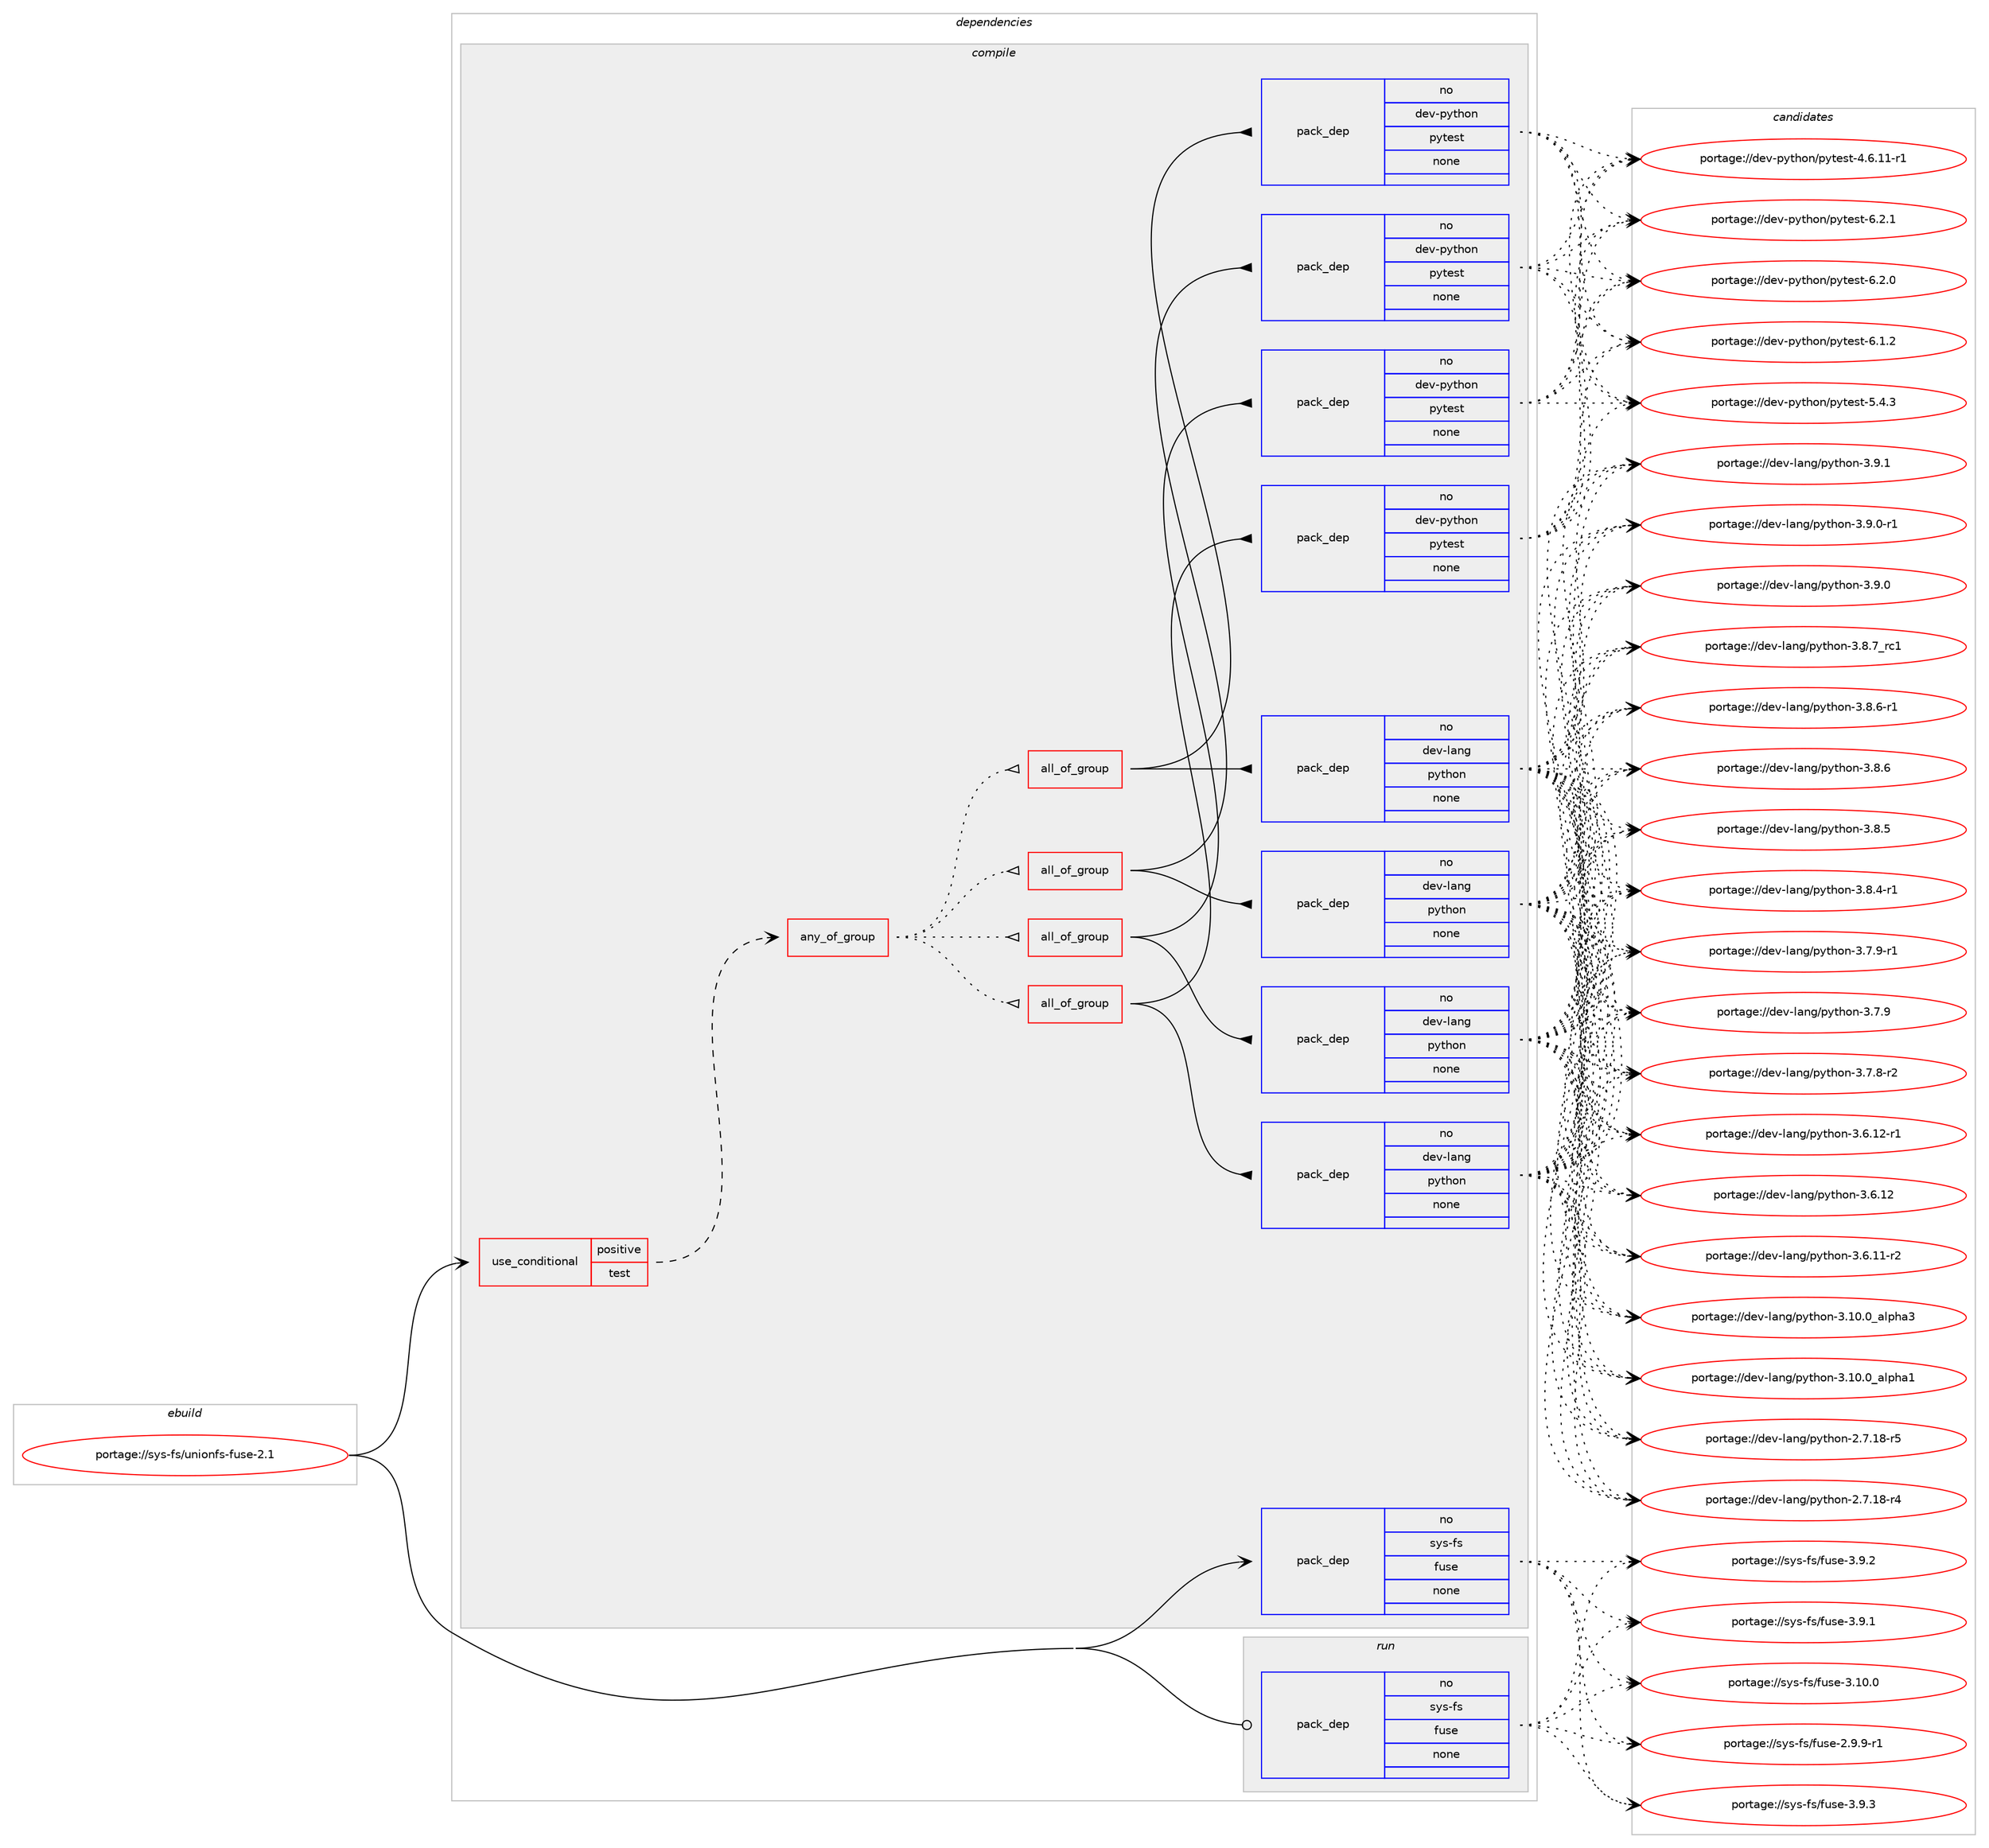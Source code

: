 digraph prolog {

# *************
# Graph options
# *************

newrank=true;
concentrate=true;
compound=true;
graph [rankdir=LR,fontname=Helvetica,fontsize=10,ranksep=1.5];#, ranksep=2.5, nodesep=0.2];
edge  [arrowhead=vee];
node  [fontname=Helvetica,fontsize=10];

# **********
# The ebuild
# **********

subgraph cluster_leftcol {
color=gray;
rank=same;
label=<<i>ebuild</i>>;
id [label="portage://sys-fs/unionfs-fuse-2.1", color=red, width=4, href="../sys-fs/unionfs-fuse-2.1.svg"];
}

# ****************
# The dependencies
# ****************

subgraph cluster_midcol {
color=gray;
label=<<i>dependencies</i>>;
subgraph cluster_compile {
fillcolor="#eeeeee";
style=filled;
label=<<i>compile</i>>;
subgraph cond1053 {
dependency4877 [label=<<TABLE BORDER="0" CELLBORDER="1" CELLSPACING="0" CELLPADDING="4"><TR><TD ROWSPAN="3" CELLPADDING="10">use_conditional</TD></TR><TR><TD>positive</TD></TR><TR><TD>test</TD></TR></TABLE>>, shape=none, color=red];
subgraph any72 {
dependency4878 [label=<<TABLE BORDER="0" CELLBORDER="1" CELLSPACING="0" CELLPADDING="4"><TR><TD CELLPADDING="10">any_of_group</TD></TR></TABLE>>, shape=none, color=red];subgraph all7 {
dependency4879 [label=<<TABLE BORDER="0" CELLBORDER="1" CELLSPACING="0" CELLPADDING="4"><TR><TD CELLPADDING="10">all_of_group</TD></TR></TABLE>>, shape=none, color=red];subgraph pack3748 {
dependency4880 [label=<<TABLE BORDER="0" CELLBORDER="1" CELLSPACING="0" CELLPADDING="4" WIDTH="220"><TR><TD ROWSPAN="6" CELLPADDING="30">pack_dep</TD></TR><TR><TD WIDTH="110">no</TD></TR><TR><TD>dev-lang</TD></TR><TR><TD>python</TD></TR><TR><TD>none</TD></TR><TR><TD></TD></TR></TABLE>>, shape=none, color=blue];
}
dependency4879:e -> dependency4880:w [weight=20,style="solid",arrowhead="inv"];
subgraph pack3749 {
dependency4881 [label=<<TABLE BORDER="0" CELLBORDER="1" CELLSPACING="0" CELLPADDING="4" WIDTH="220"><TR><TD ROWSPAN="6" CELLPADDING="30">pack_dep</TD></TR><TR><TD WIDTH="110">no</TD></TR><TR><TD>dev-python</TD></TR><TR><TD>pytest</TD></TR><TR><TD>none</TD></TR><TR><TD></TD></TR></TABLE>>, shape=none, color=blue];
}
dependency4879:e -> dependency4881:w [weight=20,style="solid",arrowhead="inv"];
}
dependency4878:e -> dependency4879:w [weight=20,style="dotted",arrowhead="oinv"];
subgraph all8 {
dependency4882 [label=<<TABLE BORDER="0" CELLBORDER="1" CELLSPACING="0" CELLPADDING="4"><TR><TD CELLPADDING="10">all_of_group</TD></TR></TABLE>>, shape=none, color=red];subgraph pack3750 {
dependency4883 [label=<<TABLE BORDER="0" CELLBORDER="1" CELLSPACING="0" CELLPADDING="4" WIDTH="220"><TR><TD ROWSPAN="6" CELLPADDING="30">pack_dep</TD></TR><TR><TD WIDTH="110">no</TD></TR><TR><TD>dev-lang</TD></TR><TR><TD>python</TD></TR><TR><TD>none</TD></TR><TR><TD></TD></TR></TABLE>>, shape=none, color=blue];
}
dependency4882:e -> dependency4883:w [weight=20,style="solid",arrowhead="inv"];
subgraph pack3751 {
dependency4884 [label=<<TABLE BORDER="0" CELLBORDER="1" CELLSPACING="0" CELLPADDING="4" WIDTH="220"><TR><TD ROWSPAN="6" CELLPADDING="30">pack_dep</TD></TR><TR><TD WIDTH="110">no</TD></TR><TR><TD>dev-python</TD></TR><TR><TD>pytest</TD></TR><TR><TD>none</TD></TR><TR><TD></TD></TR></TABLE>>, shape=none, color=blue];
}
dependency4882:e -> dependency4884:w [weight=20,style="solid",arrowhead="inv"];
}
dependency4878:e -> dependency4882:w [weight=20,style="dotted",arrowhead="oinv"];
subgraph all9 {
dependency4885 [label=<<TABLE BORDER="0" CELLBORDER="1" CELLSPACING="0" CELLPADDING="4"><TR><TD CELLPADDING="10">all_of_group</TD></TR></TABLE>>, shape=none, color=red];subgraph pack3752 {
dependency4886 [label=<<TABLE BORDER="0" CELLBORDER="1" CELLSPACING="0" CELLPADDING="4" WIDTH="220"><TR><TD ROWSPAN="6" CELLPADDING="30">pack_dep</TD></TR><TR><TD WIDTH="110">no</TD></TR><TR><TD>dev-lang</TD></TR><TR><TD>python</TD></TR><TR><TD>none</TD></TR><TR><TD></TD></TR></TABLE>>, shape=none, color=blue];
}
dependency4885:e -> dependency4886:w [weight=20,style="solid",arrowhead="inv"];
subgraph pack3753 {
dependency4887 [label=<<TABLE BORDER="0" CELLBORDER="1" CELLSPACING="0" CELLPADDING="4" WIDTH="220"><TR><TD ROWSPAN="6" CELLPADDING="30">pack_dep</TD></TR><TR><TD WIDTH="110">no</TD></TR><TR><TD>dev-python</TD></TR><TR><TD>pytest</TD></TR><TR><TD>none</TD></TR><TR><TD></TD></TR></TABLE>>, shape=none, color=blue];
}
dependency4885:e -> dependency4887:w [weight=20,style="solid",arrowhead="inv"];
}
dependency4878:e -> dependency4885:w [weight=20,style="dotted",arrowhead="oinv"];
subgraph all10 {
dependency4888 [label=<<TABLE BORDER="0" CELLBORDER="1" CELLSPACING="0" CELLPADDING="4"><TR><TD CELLPADDING="10">all_of_group</TD></TR></TABLE>>, shape=none, color=red];subgraph pack3754 {
dependency4889 [label=<<TABLE BORDER="0" CELLBORDER="1" CELLSPACING="0" CELLPADDING="4" WIDTH="220"><TR><TD ROWSPAN="6" CELLPADDING="30">pack_dep</TD></TR><TR><TD WIDTH="110">no</TD></TR><TR><TD>dev-lang</TD></TR><TR><TD>python</TD></TR><TR><TD>none</TD></TR><TR><TD></TD></TR></TABLE>>, shape=none, color=blue];
}
dependency4888:e -> dependency4889:w [weight=20,style="solid",arrowhead="inv"];
subgraph pack3755 {
dependency4890 [label=<<TABLE BORDER="0" CELLBORDER="1" CELLSPACING="0" CELLPADDING="4" WIDTH="220"><TR><TD ROWSPAN="6" CELLPADDING="30">pack_dep</TD></TR><TR><TD WIDTH="110">no</TD></TR><TR><TD>dev-python</TD></TR><TR><TD>pytest</TD></TR><TR><TD>none</TD></TR><TR><TD></TD></TR></TABLE>>, shape=none, color=blue];
}
dependency4888:e -> dependency4890:w [weight=20,style="solid",arrowhead="inv"];
}
dependency4878:e -> dependency4888:w [weight=20,style="dotted",arrowhead="oinv"];
}
dependency4877:e -> dependency4878:w [weight=20,style="dashed",arrowhead="vee"];
}
id:e -> dependency4877:w [weight=20,style="solid",arrowhead="vee"];
subgraph pack3756 {
dependency4891 [label=<<TABLE BORDER="0" CELLBORDER="1" CELLSPACING="0" CELLPADDING="4" WIDTH="220"><TR><TD ROWSPAN="6" CELLPADDING="30">pack_dep</TD></TR><TR><TD WIDTH="110">no</TD></TR><TR><TD>sys-fs</TD></TR><TR><TD>fuse</TD></TR><TR><TD>none</TD></TR><TR><TD></TD></TR></TABLE>>, shape=none, color=blue];
}
id:e -> dependency4891:w [weight=20,style="solid",arrowhead="vee"];
}
subgraph cluster_compileandrun {
fillcolor="#eeeeee";
style=filled;
label=<<i>compile and run</i>>;
}
subgraph cluster_run {
fillcolor="#eeeeee";
style=filled;
label=<<i>run</i>>;
subgraph pack3757 {
dependency4892 [label=<<TABLE BORDER="0" CELLBORDER="1" CELLSPACING="0" CELLPADDING="4" WIDTH="220"><TR><TD ROWSPAN="6" CELLPADDING="30">pack_dep</TD></TR><TR><TD WIDTH="110">no</TD></TR><TR><TD>sys-fs</TD></TR><TR><TD>fuse</TD></TR><TR><TD>none</TD></TR><TR><TD></TD></TR></TABLE>>, shape=none, color=blue];
}
id:e -> dependency4892:w [weight=20,style="solid",arrowhead="odot"];
}
}

# **************
# The candidates
# **************

subgraph cluster_choices {
rank=same;
color=gray;
label=<<i>candidates</i>>;

subgraph choice3748 {
color=black;
nodesep=1;
choice100101118451089711010347112121116104111110455146574649 [label="portage://dev-lang/python-3.9.1", color=red, width=4,href="../dev-lang/python-3.9.1.svg"];
choice1001011184510897110103471121211161041111104551465746484511449 [label="portage://dev-lang/python-3.9.0-r1", color=red, width=4,href="../dev-lang/python-3.9.0-r1.svg"];
choice100101118451089711010347112121116104111110455146574648 [label="portage://dev-lang/python-3.9.0", color=red, width=4,href="../dev-lang/python-3.9.0.svg"];
choice100101118451089711010347112121116104111110455146564655951149949 [label="portage://dev-lang/python-3.8.7_rc1", color=red, width=4,href="../dev-lang/python-3.8.7_rc1.svg"];
choice1001011184510897110103471121211161041111104551465646544511449 [label="portage://dev-lang/python-3.8.6-r1", color=red, width=4,href="../dev-lang/python-3.8.6-r1.svg"];
choice100101118451089711010347112121116104111110455146564654 [label="portage://dev-lang/python-3.8.6", color=red, width=4,href="../dev-lang/python-3.8.6.svg"];
choice100101118451089711010347112121116104111110455146564653 [label="portage://dev-lang/python-3.8.5", color=red, width=4,href="../dev-lang/python-3.8.5.svg"];
choice1001011184510897110103471121211161041111104551465646524511449 [label="portage://dev-lang/python-3.8.4-r1", color=red, width=4,href="../dev-lang/python-3.8.4-r1.svg"];
choice1001011184510897110103471121211161041111104551465546574511449 [label="portage://dev-lang/python-3.7.9-r1", color=red, width=4,href="../dev-lang/python-3.7.9-r1.svg"];
choice100101118451089711010347112121116104111110455146554657 [label="portage://dev-lang/python-3.7.9", color=red, width=4,href="../dev-lang/python-3.7.9.svg"];
choice1001011184510897110103471121211161041111104551465546564511450 [label="portage://dev-lang/python-3.7.8-r2", color=red, width=4,href="../dev-lang/python-3.7.8-r2.svg"];
choice100101118451089711010347112121116104111110455146544649504511449 [label="portage://dev-lang/python-3.6.12-r1", color=red, width=4,href="../dev-lang/python-3.6.12-r1.svg"];
choice10010111845108971101034711212111610411111045514654464950 [label="portage://dev-lang/python-3.6.12", color=red, width=4,href="../dev-lang/python-3.6.12.svg"];
choice100101118451089711010347112121116104111110455146544649494511450 [label="portage://dev-lang/python-3.6.11-r2", color=red, width=4,href="../dev-lang/python-3.6.11-r2.svg"];
choice1001011184510897110103471121211161041111104551464948464895971081121049751 [label="portage://dev-lang/python-3.10.0_alpha3", color=red, width=4,href="../dev-lang/python-3.10.0_alpha3.svg"];
choice1001011184510897110103471121211161041111104551464948464895971081121049749 [label="portage://dev-lang/python-3.10.0_alpha1", color=red, width=4,href="../dev-lang/python-3.10.0_alpha1.svg"];
choice100101118451089711010347112121116104111110455046554649564511453 [label="portage://dev-lang/python-2.7.18-r5", color=red, width=4,href="../dev-lang/python-2.7.18-r5.svg"];
choice100101118451089711010347112121116104111110455046554649564511452 [label="portage://dev-lang/python-2.7.18-r4", color=red, width=4,href="../dev-lang/python-2.7.18-r4.svg"];
dependency4880:e -> choice100101118451089711010347112121116104111110455146574649:w [style=dotted,weight="100"];
dependency4880:e -> choice1001011184510897110103471121211161041111104551465746484511449:w [style=dotted,weight="100"];
dependency4880:e -> choice100101118451089711010347112121116104111110455146574648:w [style=dotted,weight="100"];
dependency4880:e -> choice100101118451089711010347112121116104111110455146564655951149949:w [style=dotted,weight="100"];
dependency4880:e -> choice1001011184510897110103471121211161041111104551465646544511449:w [style=dotted,weight="100"];
dependency4880:e -> choice100101118451089711010347112121116104111110455146564654:w [style=dotted,weight="100"];
dependency4880:e -> choice100101118451089711010347112121116104111110455146564653:w [style=dotted,weight="100"];
dependency4880:e -> choice1001011184510897110103471121211161041111104551465646524511449:w [style=dotted,weight="100"];
dependency4880:e -> choice1001011184510897110103471121211161041111104551465546574511449:w [style=dotted,weight="100"];
dependency4880:e -> choice100101118451089711010347112121116104111110455146554657:w [style=dotted,weight="100"];
dependency4880:e -> choice1001011184510897110103471121211161041111104551465546564511450:w [style=dotted,weight="100"];
dependency4880:e -> choice100101118451089711010347112121116104111110455146544649504511449:w [style=dotted,weight="100"];
dependency4880:e -> choice10010111845108971101034711212111610411111045514654464950:w [style=dotted,weight="100"];
dependency4880:e -> choice100101118451089711010347112121116104111110455146544649494511450:w [style=dotted,weight="100"];
dependency4880:e -> choice1001011184510897110103471121211161041111104551464948464895971081121049751:w [style=dotted,weight="100"];
dependency4880:e -> choice1001011184510897110103471121211161041111104551464948464895971081121049749:w [style=dotted,weight="100"];
dependency4880:e -> choice100101118451089711010347112121116104111110455046554649564511453:w [style=dotted,weight="100"];
dependency4880:e -> choice100101118451089711010347112121116104111110455046554649564511452:w [style=dotted,weight="100"];
}
subgraph choice3749 {
color=black;
nodesep=1;
choice1001011184511212111610411111047112121116101115116455446504649 [label="portage://dev-python/pytest-6.2.1", color=red, width=4,href="../dev-python/pytest-6.2.1.svg"];
choice1001011184511212111610411111047112121116101115116455446504648 [label="portage://dev-python/pytest-6.2.0", color=red, width=4,href="../dev-python/pytest-6.2.0.svg"];
choice1001011184511212111610411111047112121116101115116455446494650 [label="portage://dev-python/pytest-6.1.2", color=red, width=4,href="../dev-python/pytest-6.1.2.svg"];
choice1001011184511212111610411111047112121116101115116455346524651 [label="portage://dev-python/pytest-5.4.3", color=red, width=4,href="../dev-python/pytest-5.4.3.svg"];
choice1001011184511212111610411111047112121116101115116455246544649494511449 [label="portage://dev-python/pytest-4.6.11-r1", color=red, width=4,href="../dev-python/pytest-4.6.11-r1.svg"];
dependency4881:e -> choice1001011184511212111610411111047112121116101115116455446504649:w [style=dotted,weight="100"];
dependency4881:e -> choice1001011184511212111610411111047112121116101115116455446504648:w [style=dotted,weight="100"];
dependency4881:e -> choice1001011184511212111610411111047112121116101115116455446494650:w [style=dotted,weight="100"];
dependency4881:e -> choice1001011184511212111610411111047112121116101115116455346524651:w [style=dotted,weight="100"];
dependency4881:e -> choice1001011184511212111610411111047112121116101115116455246544649494511449:w [style=dotted,weight="100"];
}
subgraph choice3750 {
color=black;
nodesep=1;
choice100101118451089711010347112121116104111110455146574649 [label="portage://dev-lang/python-3.9.1", color=red, width=4,href="../dev-lang/python-3.9.1.svg"];
choice1001011184510897110103471121211161041111104551465746484511449 [label="portage://dev-lang/python-3.9.0-r1", color=red, width=4,href="../dev-lang/python-3.9.0-r1.svg"];
choice100101118451089711010347112121116104111110455146574648 [label="portage://dev-lang/python-3.9.0", color=red, width=4,href="../dev-lang/python-3.9.0.svg"];
choice100101118451089711010347112121116104111110455146564655951149949 [label="portage://dev-lang/python-3.8.7_rc1", color=red, width=4,href="../dev-lang/python-3.8.7_rc1.svg"];
choice1001011184510897110103471121211161041111104551465646544511449 [label="portage://dev-lang/python-3.8.6-r1", color=red, width=4,href="../dev-lang/python-3.8.6-r1.svg"];
choice100101118451089711010347112121116104111110455146564654 [label="portage://dev-lang/python-3.8.6", color=red, width=4,href="../dev-lang/python-3.8.6.svg"];
choice100101118451089711010347112121116104111110455146564653 [label="portage://dev-lang/python-3.8.5", color=red, width=4,href="../dev-lang/python-3.8.5.svg"];
choice1001011184510897110103471121211161041111104551465646524511449 [label="portage://dev-lang/python-3.8.4-r1", color=red, width=4,href="../dev-lang/python-3.8.4-r1.svg"];
choice1001011184510897110103471121211161041111104551465546574511449 [label="portage://dev-lang/python-3.7.9-r1", color=red, width=4,href="../dev-lang/python-3.7.9-r1.svg"];
choice100101118451089711010347112121116104111110455146554657 [label="portage://dev-lang/python-3.7.9", color=red, width=4,href="../dev-lang/python-3.7.9.svg"];
choice1001011184510897110103471121211161041111104551465546564511450 [label="portage://dev-lang/python-3.7.8-r2", color=red, width=4,href="../dev-lang/python-3.7.8-r2.svg"];
choice100101118451089711010347112121116104111110455146544649504511449 [label="portage://dev-lang/python-3.6.12-r1", color=red, width=4,href="../dev-lang/python-3.6.12-r1.svg"];
choice10010111845108971101034711212111610411111045514654464950 [label="portage://dev-lang/python-3.6.12", color=red, width=4,href="../dev-lang/python-3.6.12.svg"];
choice100101118451089711010347112121116104111110455146544649494511450 [label="portage://dev-lang/python-3.6.11-r2", color=red, width=4,href="../dev-lang/python-3.6.11-r2.svg"];
choice1001011184510897110103471121211161041111104551464948464895971081121049751 [label="portage://dev-lang/python-3.10.0_alpha3", color=red, width=4,href="../dev-lang/python-3.10.0_alpha3.svg"];
choice1001011184510897110103471121211161041111104551464948464895971081121049749 [label="portage://dev-lang/python-3.10.0_alpha1", color=red, width=4,href="../dev-lang/python-3.10.0_alpha1.svg"];
choice100101118451089711010347112121116104111110455046554649564511453 [label="portage://dev-lang/python-2.7.18-r5", color=red, width=4,href="../dev-lang/python-2.7.18-r5.svg"];
choice100101118451089711010347112121116104111110455046554649564511452 [label="portage://dev-lang/python-2.7.18-r4", color=red, width=4,href="../dev-lang/python-2.7.18-r4.svg"];
dependency4883:e -> choice100101118451089711010347112121116104111110455146574649:w [style=dotted,weight="100"];
dependency4883:e -> choice1001011184510897110103471121211161041111104551465746484511449:w [style=dotted,weight="100"];
dependency4883:e -> choice100101118451089711010347112121116104111110455146574648:w [style=dotted,weight="100"];
dependency4883:e -> choice100101118451089711010347112121116104111110455146564655951149949:w [style=dotted,weight="100"];
dependency4883:e -> choice1001011184510897110103471121211161041111104551465646544511449:w [style=dotted,weight="100"];
dependency4883:e -> choice100101118451089711010347112121116104111110455146564654:w [style=dotted,weight="100"];
dependency4883:e -> choice100101118451089711010347112121116104111110455146564653:w [style=dotted,weight="100"];
dependency4883:e -> choice1001011184510897110103471121211161041111104551465646524511449:w [style=dotted,weight="100"];
dependency4883:e -> choice1001011184510897110103471121211161041111104551465546574511449:w [style=dotted,weight="100"];
dependency4883:e -> choice100101118451089711010347112121116104111110455146554657:w [style=dotted,weight="100"];
dependency4883:e -> choice1001011184510897110103471121211161041111104551465546564511450:w [style=dotted,weight="100"];
dependency4883:e -> choice100101118451089711010347112121116104111110455146544649504511449:w [style=dotted,weight="100"];
dependency4883:e -> choice10010111845108971101034711212111610411111045514654464950:w [style=dotted,weight="100"];
dependency4883:e -> choice100101118451089711010347112121116104111110455146544649494511450:w [style=dotted,weight="100"];
dependency4883:e -> choice1001011184510897110103471121211161041111104551464948464895971081121049751:w [style=dotted,weight="100"];
dependency4883:e -> choice1001011184510897110103471121211161041111104551464948464895971081121049749:w [style=dotted,weight="100"];
dependency4883:e -> choice100101118451089711010347112121116104111110455046554649564511453:w [style=dotted,weight="100"];
dependency4883:e -> choice100101118451089711010347112121116104111110455046554649564511452:w [style=dotted,weight="100"];
}
subgraph choice3751 {
color=black;
nodesep=1;
choice1001011184511212111610411111047112121116101115116455446504649 [label="portage://dev-python/pytest-6.2.1", color=red, width=4,href="../dev-python/pytest-6.2.1.svg"];
choice1001011184511212111610411111047112121116101115116455446504648 [label="portage://dev-python/pytest-6.2.0", color=red, width=4,href="../dev-python/pytest-6.2.0.svg"];
choice1001011184511212111610411111047112121116101115116455446494650 [label="portage://dev-python/pytest-6.1.2", color=red, width=4,href="../dev-python/pytest-6.1.2.svg"];
choice1001011184511212111610411111047112121116101115116455346524651 [label="portage://dev-python/pytest-5.4.3", color=red, width=4,href="../dev-python/pytest-5.4.3.svg"];
choice1001011184511212111610411111047112121116101115116455246544649494511449 [label="portage://dev-python/pytest-4.6.11-r1", color=red, width=4,href="../dev-python/pytest-4.6.11-r1.svg"];
dependency4884:e -> choice1001011184511212111610411111047112121116101115116455446504649:w [style=dotted,weight="100"];
dependency4884:e -> choice1001011184511212111610411111047112121116101115116455446504648:w [style=dotted,weight="100"];
dependency4884:e -> choice1001011184511212111610411111047112121116101115116455446494650:w [style=dotted,weight="100"];
dependency4884:e -> choice1001011184511212111610411111047112121116101115116455346524651:w [style=dotted,weight="100"];
dependency4884:e -> choice1001011184511212111610411111047112121116101115116455246544649494511449:w [style=dotted,weight="100"];
}
subgraph choice3752 {
color=black;
nodesep=1;
choice100101118451089711010347112121116104111110455146574649 [label="portage://dev-lang/python-3.9.1", color=red, width=4,href="../dev-lang/python-3.9.1.svg"];
choice1001011184510897110103471121211161041111104551465746484511449 [label="portage://dev-lang/python-3.9.0-r1", color=red, width=4,href="../dev-lang/python-3.9.0-r1.svg"];
choice100101118451089711010347112121116104111110455146574648 [label="portage://dev-lang/python-3.9.0", color=red, width=4,href="../dev-lang/python-3.9.0.svg"];
choice100101118451089711010347112121116104111110455146564655951149949 [label="portage://dev-lang/python-3.8.7_rc1", color=red, width=4,href="../dev-lang/python-3.8.7_rc1.svg"];
choice1001011184510897110103471121211161041111104551465646544511449 [label="portage://dev-lang/python-3.8.6-r1", color=red, width=4,href="../dev-lang/python-3.8.6-r1.svg"];
choice100101118451089711010347112121116104111110455146564654 [label="portage://dev-lang/python-3.8.6", color=red, width=4,href="../dev-lang/python-3.8.6.svg"];
choice100101118451089711010347112121116104111110455146564653 [label="portage://dev-lang/python-3.8.5", color=red, width=4,href="../dev-lang/python-3.8.5.svg"];
choice1001011184510897110103471121211161041111104551465646524511449 [label="portage://dev-lang/python-3.8.4-r1", color=red, width=4,href="../dev-lang/python-3.8.4-r1.svg"];
choice1001011184510897110103471121211161041111104551465546574511449 [label="portage://dev-lang/python-3.7.9-r1", color=red, width=4,href="../dev-lang/python-3.7.9-r1.svg"];
choice100101118451089711010347112121116104111110455146554657 [label="portage://dev-lang/python-3.7.9", color=red, width=4,href="../dev-lang/python-3.7.9.svg"];
choice1001011184510897110103471121211161041111104551465546564511450 [label="portage://dev-lang/python-3.7.8-r2", color=red, width=4,href="../dev-lang/python-3.7.8-r2.svg"];
choice100101118451089711010347112121116104111110455146544649504511449 [label="portage://dev-lang/python-3.6.12-r1", color=red, width=4,href="../dev-lang/python-3.6.12-r1.svg"];
choice10010111845108971101034711212111610411111045514654464950 [label="portage://dev-lang/python-3.6.12", color=red, width=4,href="../dev-lang/python-3.6.12.svg"];
choice100101118451089711010347112121116104111110455146544649494511450 [label="portage://dev-lang/python-3.6.11-r2", color=red, width=4,href="../dev-lang/python-3.6.11-r2.svg"];
choice1001011184510897110103471121211161041111104551464948464895971081121049751 [label="portage://dev-lang/python-3.10.0_alpha3", color=red, width=4,href="../dev-lang/python-3.10.0_alpha3.svg"];
choice1001011184510897110103471121211161041111104551464948464895971081121049749 [label="portage://dev-lang/python-3.10.0_alpha1", color=red, width=4,href="../dev-lang/python-3.10.0_alpha1.svg"];
choice100101118451089711010347112121116104111110455046554649564511453 [label="portage://dev-lang/python-2.7.18-r5", color=red, width=4,href="../dev-lang/python-2.7.18-r5.svg"];
choice100101118451089711010347112121116104111110455046554649564511452 [label="portage://dev-lang/python-2.7.18-r4", color=red, width=4,href="../dev-lang/python-2.7.18-r4.svg"];
dependency4886:e -> choice100101118451089711010347112121116104111110455146574649:w [style=dotted,weight="100"];
dependency4886:e -> choice1001011184510897110103471121211161041111104551465746484511449:w [style=dotted,weight="100"];
dependency4886:e -> choice100101118451089711010347112121116104111110455146574648:w [style=dotted,weight="100"];
dependency4886:e -> choice100101118451089711010347112121116104111110455146564655951149949:w [style=dotted,weight="100"];
dependency4886:e -> choice1001011184510897110103471121211161041111104551465646544511449:w [style=dotted,weight="100"];
dependency4886:e -> choice100101118451089711010347112121116104111110455146564654:w [style=dotted,weight="100"];
dependency4886:e -> choice100101118451089711010347112121116104111110455146564653:w [style=dotted,weight="100"];
dependency4886:e -> choice1001011184510897110103471121211161041111104551465646524511449:w [style=dotted,weight="100"];
dependency4886:e -> choice1001011184510897110103471121211161041111104551465546574511449:w [style=dotted,weight="100"];
dependency4886:e -> choice100101118451089711010347112121116104111110455146554657:w [style=dotted,weight="100"];
dependency4886:e -> choice1001011184510897110103471121211161041111104551465546564511450:w [style=dotted,weight="100"];
dependency4886:e -> choice100101118451089711010347112121116104111110455146544649504511449:w [style=dotted,weight="100"];
dependency4886:e -> choice10010111845108971101034711212111610411111045514654464950:w [style=dotted,weight="100"];
dependency4886:e -> choice100101118451089711010347112121116104111110455146544649494511450:w [style=dotted,weight="100"];
dependency4886:e -> choice1001011184510897110103471121211161041111104551464948464895971081121049751:w [style=dotted,weight="100"];
dependency4886:e -> choice1001011184510897110103471121211161041111104551464948464895971081121049749:w [style=dotted,weight="100"];
dependency4886:e -> choice100101118451089711010347112121116104111110455046554649564511453:w [style=dotted,weight="100"];
dependency4886:e -> choice100101118451089711010347112121116104111110455046554649564511452:w [style=dotted,weight="100"];
}
subgraph choice3753 {
color=black;
nodesep=1;
choice1001011184511212111610411111047112121116101115116455446504649 [label="portage://dev-python/pytest-6.2.1", color=red, width=4,href="../dev-python/pytest-6.2.1.svg"];
choice1001011184511212111610411111047112121116101115116455446504648 [label="portage://dev-python/pytest-6.2.0", color=red, width=4,href="../dev-python/pytest-6.2.0.svg"];
choice1001011184511212111610411111047112121116101115116455446494650 [label="portage://dev-python/pytest-6.1.2", color=red, width=4,href="../dev-python/pytest-6.1.2.svg"];
choice1001011184511212111610411111047112121116101115116455346524651 [label="portage://dev-python/pytest-5.4.3", color=red, width=4,href="../dev-python/pytest-5.4.3.svg"];
choice1001011184511212111610411111047112121116101115116455246544649494511449 [label="portage://dev-python/pytest-4.6.11-r1", color=red, width=4,href="../dev-python/pytest-4.6.11-r1.svg"];
dependency4887:e -> choice1001011184511212111610411111047112121116101115116455446504649:w [style=dotted,weight="100"];
dependency4887:e -> choice1001011184511212111610411111047112121116101115116455446504648:w [style=dotted,weight="100"];
dependency4887:e -> choice1001011184511212111610411111047112121116101115116455446494650:w [style=dotted,weight="100"];
dependency4887:e -> choice1001011184511212111610411111047112121116101115116455346524651:w [style=dotted,weight="100"];
dependency4887:e -> choice1001011184511212111610411111047112121116101115116455246544649494511449:w [style=dotted,weight="100"];
}
subgraph choice3754 {
color=black;
nodesep=1;
choice100101118451089711010347112121116104111110455146574649 [label="portage://dev-lang/python-3.9.1", color=red, width=4,href="../dev-lang/python-3.9.1.svg"];
choice1001011184510897110103471121211161041111104551465746484511449 [label="portage://dev-lang/python-3.9.0-r1", color=red, width=4,href="../dev-lang/python-3.9.0-r1.svg"];
choice100101118451089711010347112121116104111110455146574648 [label="portage://dev-lang/python-3.9.0", color=red, width=4,href="../dev-lang/python-3.9.0.svg"];
choice100101118451089711010347112121116104111110455146564655951149949 [label="portage://dev-lang/python-3.8.7_rc1", color=red, width=4,href="../dev-lang/python-3.8.7_rc1.svg"];
choice1001011184510897110103471121211161041111104551465646544511449 [label="portage://dev-lang/python-3.8.6-r1", color=red, width=4,href="../dev-lang/python-3.8.6-r1.svg"];
choice100101118451089711010347112121116104111110455146564654 [label="portage://dev-lang/python-3.8.6", color=red, width=4,href="../dev-lang/python-3.8.6.svg"];
choice100101118451089711010347112121116104111110455146564653 [label="portage://dev-lang/python-3.8.5", color=red, width=4,href="../dev-lang/python-3.8.5.svg"];
choice1001011184510897110103471121211161041111104551465646524511449 [label="portage://dev-lang/python-3.8.4-r1", color=red, width=4,href="../dev-lang/python-3.8.4-r1.svg"];
choice1001011184510897110103471121211161041111104551465546574511449 [label="portage://dev-lang/python-3.7.9-r1", color=red, width=4,href="../dev-lang/python-3.7.9-r1.svg"];
choice100101118451089711010347112121116104111110455146554657 [label="portage://dev-lang/python-3.7.9", color=red, width=4,href="../dev-lang/python-3.7.9.svg"];
choice1001011184510897110103471121211161041111104551465546564511450 [label="portage://dev-lang/python-3.7.8-r2", color=red, width=4,href="../dev-lang/python-3.7.8-r2.svg"];
choice100101118451089711010347112121116104111110455146544649504511449 [label="portage://dev-lang/python-3.6.12-r1", color=red, width=4,href="../dev-lang/python-3.6.12-r1.svg"];
choice10010111845108971101034711212111610411111045514654464950 [label="portage://dev-lang/python-3.6.12", color=red, width=4,href="../dev-lang/python-3.6.12.svg"];
choice100101118451089711010347112121116104111110455146544649494511450 [label="portage://dev-lang/python-3.6.11-r2", color=red, width=4,href="../dev-lang/python-3.6.11-r2.svg"];
choice1001011184510897110103471121211161041111104551464948464895971081121049751 [label="portage://dev-lang/python-3.10.0_alpha3", color=red, width=4,href="../dev-lang/python-3.10.0_alpha3.svg"];
choice1001011184510897110103471121211161041111104551464948464895971081121049749 [label="portage://dev-lang/python-3.10.0_alpha1", color=red, width=4,href="../dev-lang/python-3.10.0_alpha1.svg"];
choice100101118451089711010347112121116104111110455046554649564511453 [label="portage://dev-lang/python-2.7.18-r5", color=red, width=4,href="../dev-lang/python-2.7.18-r5.svg"];
choice100101118451089711010347112121116104111110455046554649564511452 [label="portage://dev-lang/python-2.7.18-r4", color=red, width=4,href="../dev-lang/python-2.7.18-r4.svg"];
dependency4889:e -> choice100101118451089711010347112121116104111110455146574649:w [style=dotted,weight="100"];
dependency4889:e -> choice1001011184510897110103471121211161041111104551465746484511449:w [style=dotted,weight="100"];
dependency4889:e -> choice100101118451089711010347112121116104111110455146574648:w [style=dotted,weight="100"];
dependency4889:e -> choice100101118451089711010347112121116104111110455146564655951149949:w [style=dotted,weight="100"];
dependency4889:e -> choice1001011184510897110103471121211161041111104551465646544511449:w [style=dotted,weight="100"];
dependency4889:e -> choice100101118451089711010347112121116104111110455146564654:w [style=dotted,weight="100"];
dependency4889:e -> choice100101118451089711010347112121116104111110455146564653:w [style=dotted,weight="100"];
dependency4889:e -> choice1001011184510897110103471121211161041111104551465646524511449:w [style=dotted,weight="100"];
dependency4889:e -> choice1001011184510897110103471121211161041111104551465546574511449:w [style=dotted,weight="100"];
dependency4889:e -> choice100101118451089711010347112121116104111110455146554657:w [style=dotted,weight="100"];
dependency4889:e -> choice1001011184510897110103471121211161041111104551465546564511450:w [style=dotted,weight="100"];
dependency4889:e -> choice100101118451089711010347112121116104111110455146544649504511449:w [style=dotted,weight="100"];
dependency4889:e -> choice10010111845108971101034711212111610411111045514654464950:w [style=dotted,weight="100"];
dependency4889:e -> choice100101118451089711010347112121116104111110455146544649494511450:w [style=dotted,weight="100"];
dependency4889:e -> choice1001011184510897110103471121211161041111104551464948464895971081121049751:w [style=dotted,weight="100"];
dependency4889:e -> choice1001011184510897110103471121211161041111104551464948464895971081121049749:w [style=dotted,weight="100"];
dependency4889:e -> choice100101118451089711010347112121116104111110455046554649564511453:w [style=dotted,weight="100"];
dependency4889:e -> choice100101118451089711010347112121116104111110455046554649564511452:w [style=dotted,weight="100"];
}
subgraph choice3755 {
color=black;
nodesep=1;
choice1001011184511212111610411111047112121116101115116455446504649 [label="portage://dev-python/pytest-6.2.1", color=red, width=4,href="../dev-python/pytest-6.2.1.svg"];
choice1001011184511212111610411111047112121116101115116455446504648 [label="portage://dev-python/pytest-6.2.0", color=red, width=4,href="../dev-python/pytest-6.2.0.svg"];
choice1001011184511212111610411111047112121116101115116455446494650 [label="portage://dev-python/pytest-6.1.2", color=red, width=4,href="../dev-python/pytest-6.1.2.svg"];
choice1001011184511212111610411111047112121116101115116455346524651 [label="portage://dev-python/pytest-5.4.3", color=red, width=4,href="../dev-python/pytest-5.4.3.svg"];
choice1001011184511212111610411111047112121116101115116455246544649494511449 [label="portage://dev-python/pytest-4.6.11-r1", color=red, width=4,href="../dev-python/pytest-4.6.11-r1.svg"];
dependency4890:e -> choice1001011184511212111610411111047112121116101115116455446504649:w [style=dotted,weight="100"];
dependency4890:e -> choice1001011184511212111610411111047112121116101115116455446504648:w [style=dotted,weight="100"];
dependency4890:e -> choice1001011184511212111610411111047112121116101115116455446494650:w [style=dotted,weight="100"];
dependency4890:e -> choice1001011184511212111610411111047112121116101115116455346524651:w [style=dotted,weight="100"];
dependency4890:e -> choice1001011184511212111610411111047112121116101115116455246544649494511449:w [style=dotted,weight="100"];
}
subgraph choice3756 {
color=black;
nodesep=1;
choice1151211154510211547102117115101455146574651 [label="portage://sys-fs/fuse-3.9.3", color=red, width=4,href="../sys-fs/fuse-3.9.3.svg"];
choice1151211154510211547102117115101455146574650 [label="portage://sys-fs/fuse-3.9.2", color=red, width=4,href="../sys-fs/fuse-3.9.2.svg"];
choice1151211154510211547102117115101455146574649 [label="portage://sys-fs/fuse-3.9.1", color=red, width=4,href="../sys-fs/fuse-3.9.1.svg"];
choice115121115451021154710211711510145514649484648 [label="portage://sys-fs/fuse-3.10.0", color=red, width=4,href="../sys-fs/fuse-3.10.0.svg"];
choice11512111545102115471021171151014550465746574511449 [label="portage://sys-fs/fuse-2.9.9-r1", color=red, width=4,href="../sys-fs/fuse-2.9.9-r1.svg"];
dependency4891:e -> choice1151211154510211547102117115101455146574651:w [style=dotted,weight="100"];
dependency4891:e -> choice1151211154510211547102117115101455146574650:w [style=dotted,weight="100"];
dependency4891:e -> choice1151211154510211547102117115101455146574649:w [style=dotted,weight="100"];
dependency4891:e -> choice115121115451021154710211711510145514649484648:w [style=dotted,weight="100"];
dependency4891:e -> choice11512111545102115471021171151014550465746574511449:w [style=dotted,weight="100"];
}
subgraph choice3757 {
color=black;
nodesep=1;
choice1151211154510211547102117115101455146574651 [label="portage://sys-fs/fuse-3.9.3", color=red, width=4,href="../sys-fs/fuse-3.9.3.svg"];
choice1151211154510211547102117115101455146574650 [label="portage://sys-fs/fuse-3.9.2", color=red, width=4,href="../sys-fs/fuse-3.9.2.svg"];
choice1151211154510211547102117115101455146574649 [label="portage://sys-fs/fuse-3.9.1", color=red, width=4,href="../sys-fs/fuse-3.9.1.svg"];
choice115121115451021154710211711510145514649484648 [label="portage://sys-fs/fuse-3.10.0", color=red, width=4,href="../sys-fs/fuse-3.10.0.svg"];
choice11512111545102115471021171151014550465746574511449 [label="portage://sys-fs/fuse-2.9.9-r1", color=red, width=4,href="../sys-fs/fuse-2.9.9-r1.svg"];
dependency4892:e -> choice1151211154510211547102117115101455146574651:w [style=dotted,weight="100"];
dependency4892:e -> choice1151211154510211547102117115101455146574650:w [style=dotted,weight="100"];
dependency4892:e -> choice1151211154510211547102117115101455146574649:w [style=dotted,weight="100"];
dependency4892:e -> choice115121115451021154710211711510145514649484648:w [style=dotted,weight="100"];
dependency4892:e -> choice11512111545102115471021171151014550465746574511449:w [style=dotted,weight="100"];
}
}

}
